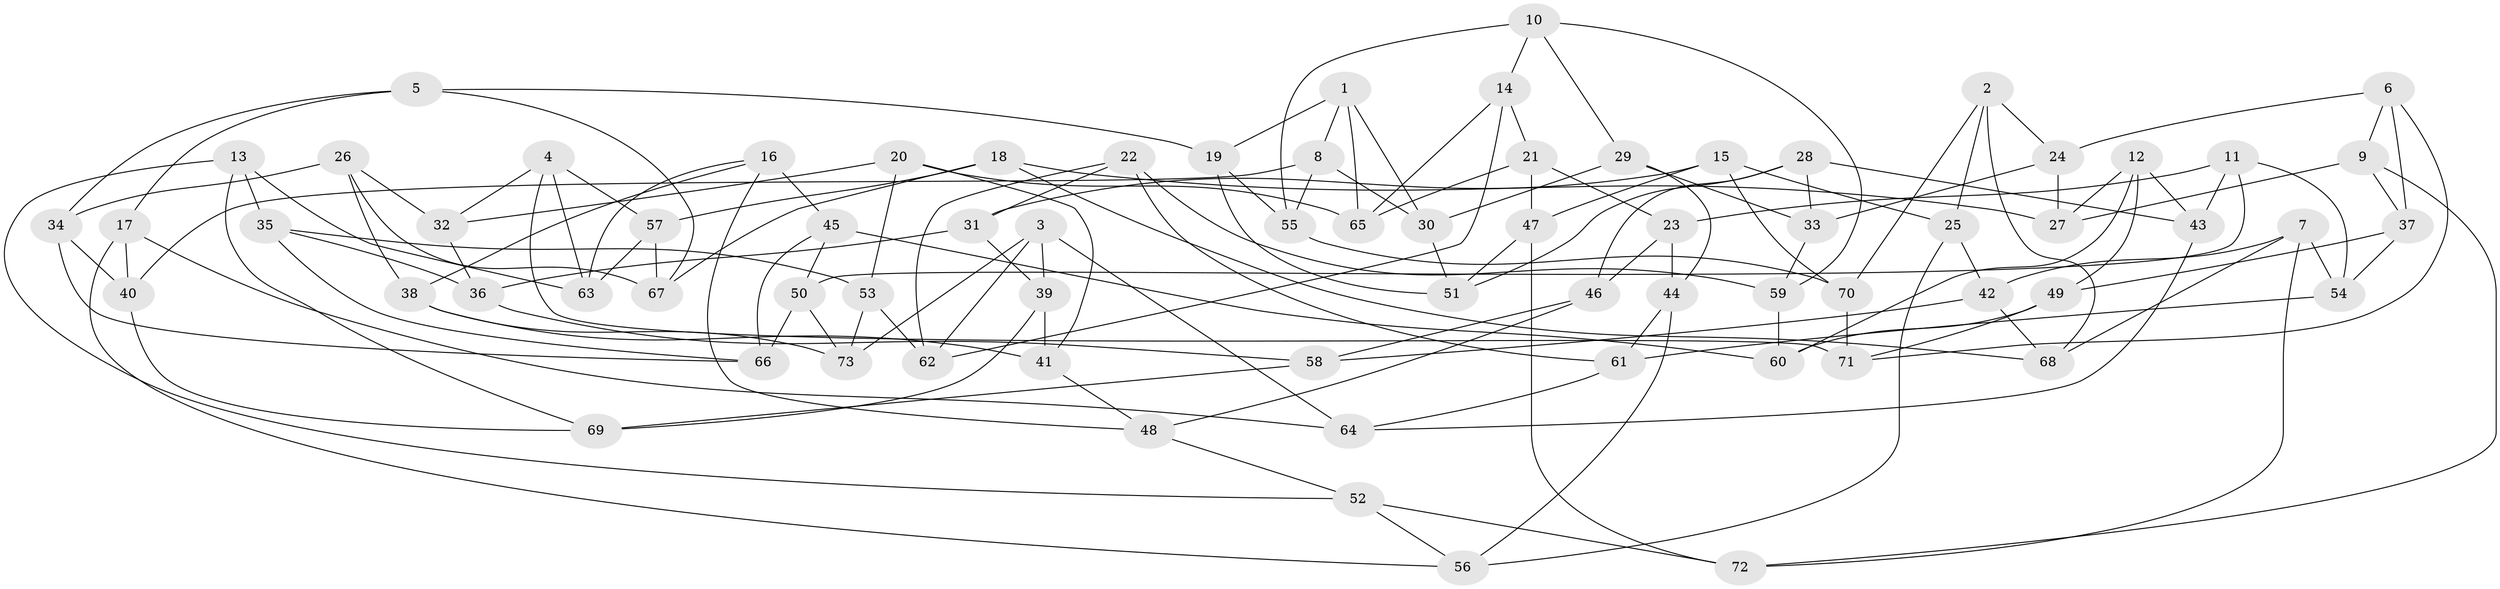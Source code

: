 // coarse degree distribution, {4: 0.5192307692307693, 3: 0.09615384615384616, 6: 0.17307692307692307, 5: 0.21153846153846154}
// Generated by graph-tools (version 1.1) at 2025/38/03/04/25 23:38:08]
// undirected, 73 vertices, 146 edges
graph export_dot {
  node [color=gray90,style=filled];
  1;
  2;
  3;
  4;
  5;
  6;
  7;
  8;
  9;
  10;
  11;
  12;
  13;
  14;
  15;
  16;
  17;
  18;
  19;
  20;
  21;
  22;
  23;
  24;
  25;
  26;
  27;
  28;
  29;
  30;
  31;
  32;
  33;
  34;
  35;
  36;
  37;
  38;
  39;
  40;
  41;
  42;
  43;
  44;
  45;
  46;
  47;
  48;
  49;
  50;
  51;
  52;
  53;
  54;
  55;
  56;
  57;
  58;
  59;
  60;
  61;
  62;
  63;
  64;
  65;
  66;
  67;
  68;
  69;
  70;
  71;
  72;
  73;
  1 -- 30;
  1 -- 8;
  1 -- 65;
  1 -- 19;
  2 -- 25;
  2 -- 68;
  2 -- 24;
  2 -- 70;
  3 -- 64;
  3 -- 62;
  3 -- 39;
  3 -- 73;
  4 -- 57;
  4 -- 71;
  4 -- 63;
  4 -- 32;
  5 -- 19;
  5 -- 67;
  5 -- 17;
  5 -- 34;
  6 -- 24;
  6 -- 9;
  6 -- 37;
  6 -- 71;
  7 -- 72;
  7 -- 68;
  7 -- 42;
  7 -- 54;
  8 -- 55;
  8 -- 30;
  8 -- 40;
  9 -- 27;
  9 -- 72;
  9 -- 37;
  10 -- 59;
  10 -- 55;
  10 -- 29;
  10 -- 14;
  11 -- 54;
  11 -- 43;
  11 -- 50;
  11 -- 23;
  12 -- 43;
  12 -- 60;
  12 -- 27;
  12 -- 49;
  13 -- 52;
  13 -- 63;
  13 -- 35;
  13 -- 69;
  14 -- 62;
  14 -- 21;
  14 -- 65;
  15 -- 25;
  15 -- 31;
  15 -- 47;
  15 -- 70;
  16 -- 48;
  16 -- 63;
  16 -- 45;
  16 -- 38;
  17 -- 40;
  17 -- 56;
  17 -- 64;
  18 -- 57;
  18 -- 27;
  18 -- 67;
  18 -- 68;
  19 -- 55;
  19 -- 51;
  20 -- 53;
  20 -- 41;
  20 -- 65;
  20 -- 32;
  21 -- 65;
  21 -- 23;
  21 -- 47;
  22 -- 59;
  22 -- 31;
  22 -- 62;
  22 -- 61;
  23 -- 44;
  23 -- 46;
  24 -- 33;
  24 -- 27;
  25 -- 42;
  25 -- 56;
  26 -- 67;
  26 -- 34;
  26 -- 38;
  26 -- 32;
  28 -- 43;
  28 -- 33;
  28 -- 51;
  28 -- 46;
  29 -- 33;
  29 -- 30;
  29 -- 44;
  30 -- 51;
  31 -- 36;
  31 -- 39;
  32 -- 36;
  33 -- 59;
  34 -- 40;
  34 -- 66;
  35 -- 53;
  35 -- 66;
  35 -- 36;
  36 -- 58;
  37 -- 49;
  37 -- 54;
  38 -- 41;
  38 -- 73;
  39 -- 69;
  39 -- 41;
  40 -- 69;
  41 -- 48;
  42 -- 68;
  42 -- 58;
  43 -- 64;
  44 -- 61;
  44 -- 56;
  45 -- 60;
  45 -- 50;
  45 -- 66;
  46 -- 58;
  46 -- 48;
  47 -- 51;
  47 -- 72;
  48 -- 52;
  49 -- 60;
  49 -- 71;
  50 -- 73;
  50 -- 66;
  52 -- 56;
  52 -- 72;
  53 -- 73;
  53 -- 62;
  54 -- 61;
  55 -- 70;
  57 -- 63;
  57 -- 67;
  58 -- 69;
  59 -- 60;
  61 -- 64;
  70 -- 71;
}
